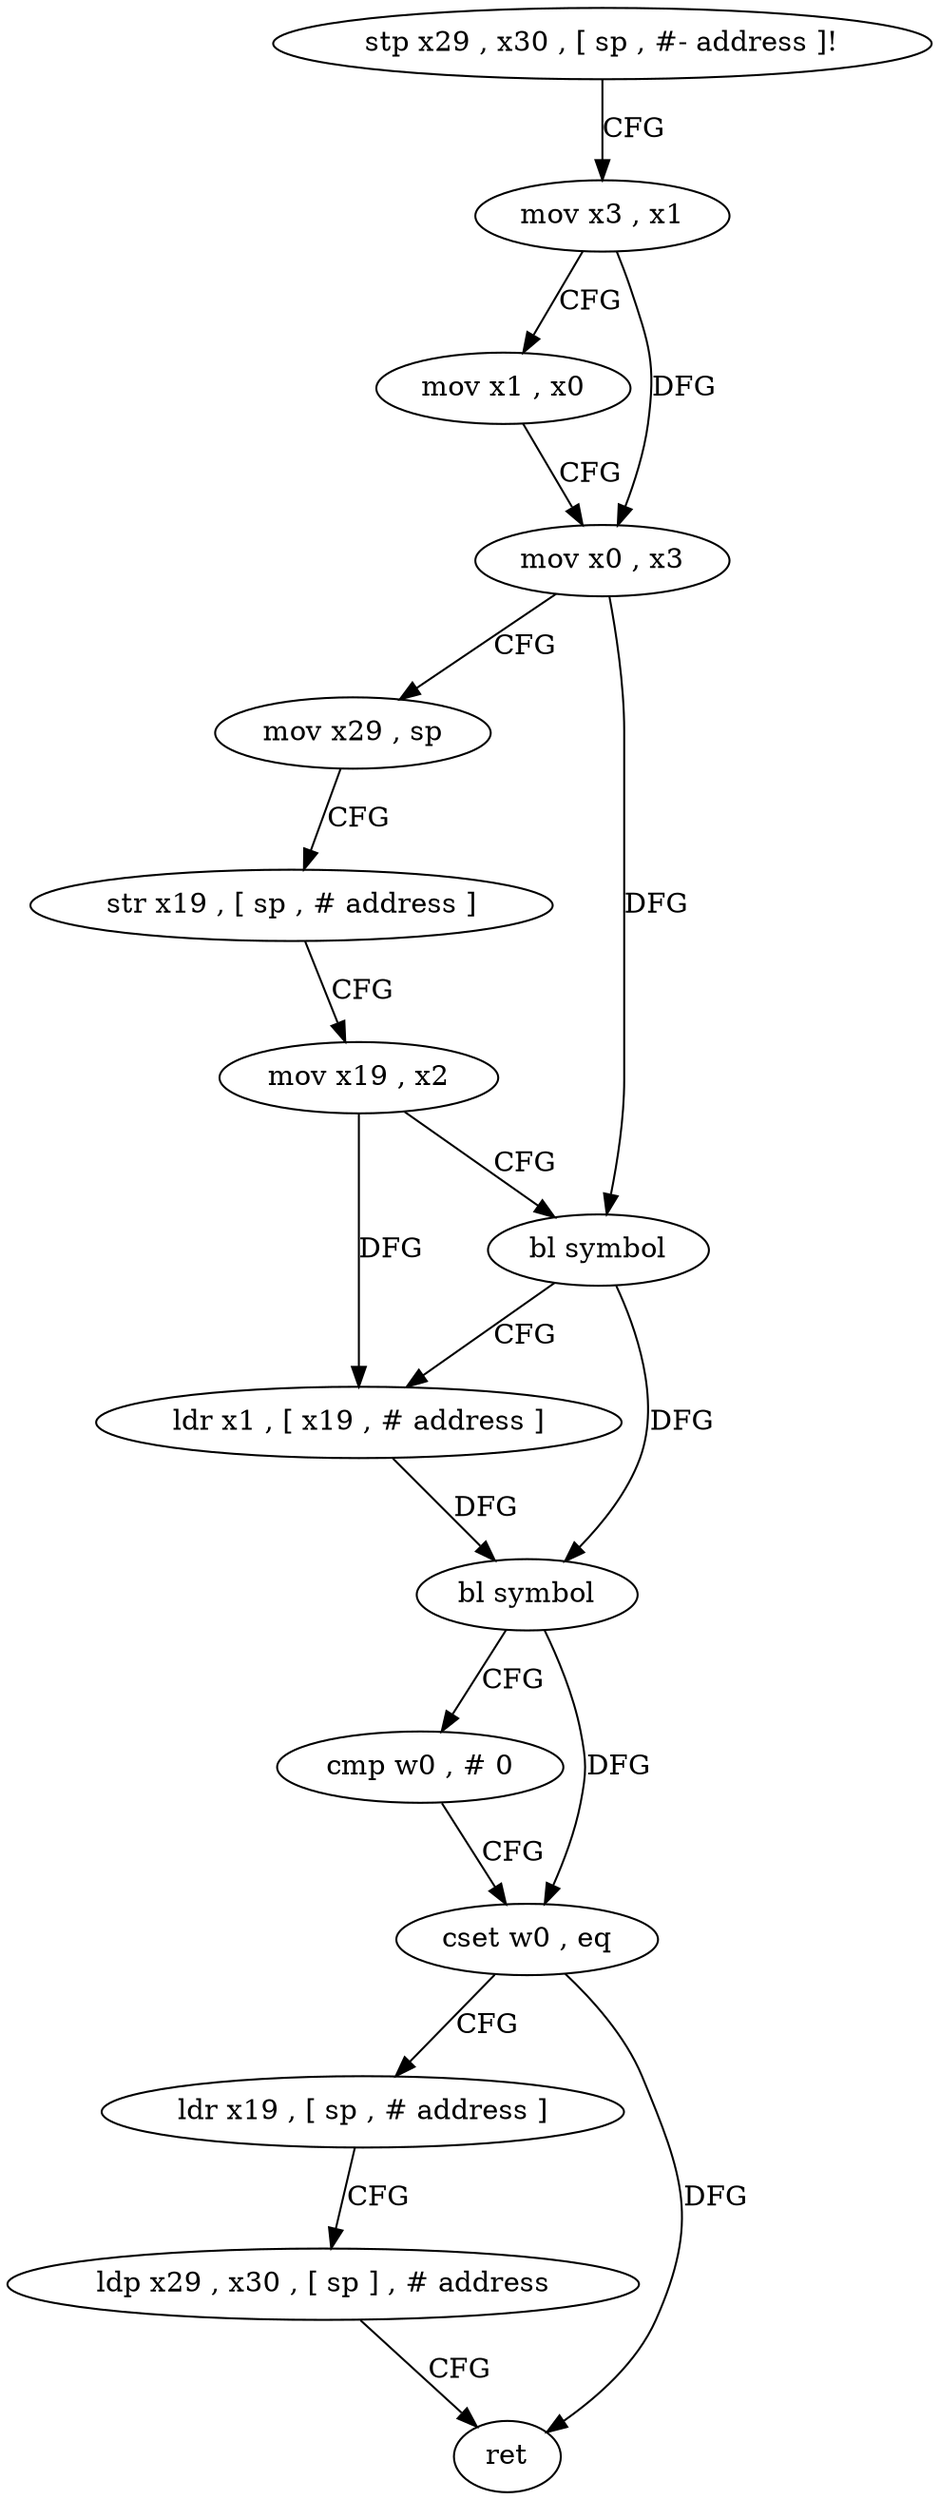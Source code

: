 digraph "func" {
"4215128" [label = "stp x29 , x30 , [ sp , #- address ]!" ]
"4215132" [label = "mov x3 , x1" ]
"4215136" [label = "mov x1 , x0" ]
"4215140" [label = "mov x0 , x3" ]
"4215144" [label = "mov x29 , sp" ]
"4215148" [label = "str x19 , [ sp , # address ]" ]
"4215152" [label = "mov x19 , x2" ]
"4215156" [label = "bl symbol" ]
"4215160" [label = "ldr x1 , [ x19 , # address ]" ]
"4215164" [label = "bl symbol" ]
"4215168" [label = "cmp w0 , # 0" ]
"4215172" [label = "cset w0 , eq" ]
"4215176" [label = "ldr x19 , [ sp , # address ]" ]
"4215180" [label = "ldp x29 , x30 , [ sp ] , # address" ]
"4215184" [label = "ret" ]
"4215128" -> "4215132" [ label = "CFG" ]
"4215132" -> "4215136" [ label = "CFG" ]
"4215132" -> "4215140" [ label = "DFG" ]
"4215136" -> "4215140" [ label = "CFG" ]
"4215140" -> "4215144" [ label = "CFG" ]
"4215140" -> "4215156" [ label = "DFG" ]
"4215144" -> "4215148" [ label = "CFG" ]
"4215148" -> "4215152" [ label = "CFG" ]
"4215152" -> "4215156" [ label = "CFG" ]
"4215152" -> "4215160" [ label = "DFG" ]
"4215156" -> "4215160" [ label = "CFG" ]
"4215156" -> "4215164" [ label = "DFG" ]
"4215160" -> "4215164" [ label = "DFG" ]
"4215164" -> "4215168" [ label = "CFG" ]
"4215164" -> "4215172" [ label = "DFG" ]
"4215168" -> "4215172" [ label = "CFG" ]
"4215172" -> "4215176" [ label = "CFG" ]
"4215172" -> "4215184" [ label = "DFG" ]
"4215176" -> "4215180" [ label = "CFG" ]
"4215180" -> "4215184" [ label = "CFG" ]
}
